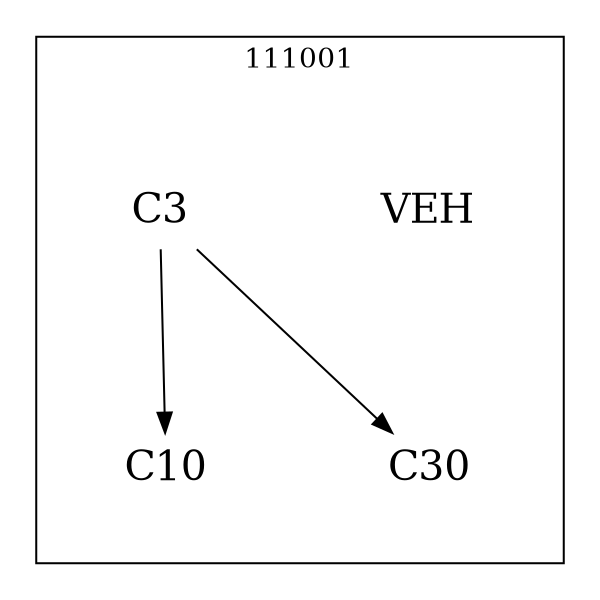 strict digraph DAGS {
	size = "4,4!" ; ratio ="fill"; subgraph cluster_0{
			labeldoc = "t";
			label = "111001";node	[label= VEH, shape = plaintext, fontsize=20] VEH;node	[label= C3, shape = plaintext, fontsize=20] C3;node	[label= C10, shape = plaintext, fontsize=20] C10;node	[label= C30, shape = plaintext, fontsize=20] C30;
C3->C10;
C3->C30;
	}}
